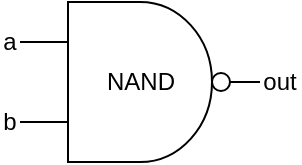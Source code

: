 <mxfile version="24.1.0" type="device">
  <diagram name="第 1 页" id="rknQbzqb8H6HtzvlB-DZ">
    <mxGraphModel dx="256" dy="-126" grid="1" gridSize="10" guides="1" tooltips="1" connect="1" arrows="1" fold="1" page="0" pageScale="1" pageWidth="827" pageHeight="1169" math="0" shadow="0">
      <root>
        <mxCell id="0" />
        <mxCell id="1" parent="0" />
        <mxCell id="-0DMYWxXgTRLNa_72Sri-2" value="NAND" style="verticalLabelPosition=middle;shadow=0;dashed=0;align=center;html=1;verticalAlign=middle;shape=mxgraph.electrical.logic_gates.logic_gate;operation=and;negating=1;negSize=0.15;horizontal=1;labelPosition=center;" vertex="1" parent="1">
          <mxGeometry x="400" y="440" width="120" height="80" as="geometry" />
        </mxCell>
        <mxCell id="-0DMYWxXgTRLNa_72Sri-3" value="a" style="text;strokeColor=none;align=center;fillColor=none;html=1;verticalAlign=middle;whiteSpace=wrap;rounded=0;" vertex="1" parent="1">
          <mxGeometry x="390" y="455" width="10" height="10" as="geometry" />
        </mxCell>
        <mxCell id="-0DMYWxXgTRLNa_72Sri-4" value="b" style="text;strokeColor=none;align=center;fillColor=none;html=1;verticalAlign=middle;whiteSpace=wrap;rounded=0;" vertex="1" parent="1">
          <mxGeometry x="390" y="495" width="10" height="10" as="geometry" />
        </mxCell>
        <mxCell id="-0DMYWxXgTRLNa_72Sri-5" value="out" style="text;strokeColor=none;align=center;fillColor=none;html=1;verticalAlign=middle;whiteSpace=wrap;rounded=0;" vertex="1" parent="1">
          <mxGeometry x="520" y="475" width="20" height="10" as="geometry" />
        </mxCell>
      </root>
    </mxGraphModel>
  </diagram>
</mxfile>
